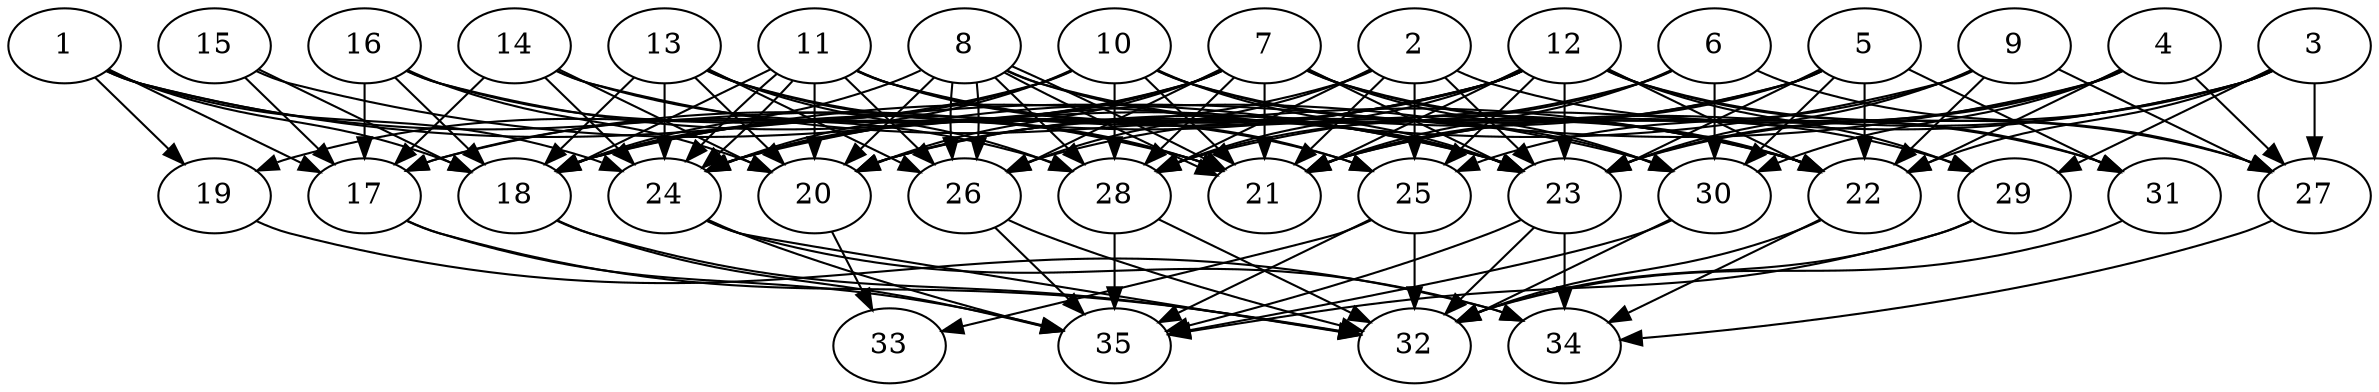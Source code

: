 // DAG automatically generated by daggen at Tue Aug  6 16:28:02 2019
// ./daggen --dot -n 35 --ccr 0.5 --fat 0.7 --regular 0.5 --density 0.8 --mindata 5242880 --maxdata 52428800 
digraph G {
  1 [size="12994560", alpha="0.09", expect_size="6497280"] 
  1 -> 17 [size ="6497280"]
  1 -> 18 [size ="6497280"]
  1 -> 19 [size ="6497280"]
  1 -> 21 [size ="6497280"]
  1 -> 23 [size ="6497280"]
  1 -> 24 [size ="6497280"]
  2 [size="95258624", alpha="0.07", expect_size="47629312"] 
  2 -> 21 [size ="47629312"]
  2 -> 23 [size ="47629312"]
  2 -> 24 [size ="47629312"]
  2 -> 25 [size ="47629312"]
  2 -> 26 [size ="47629312"]
  2 -> 28 [size ="47629312"]
  2 -> 31 [size ="47629312"]
  3 [size="91987968", alpha="0.17", expect_size="45993984"] 
  3 -> 21 [size ="45993984"]
  3 -> 22 [size ="45993984"]
  3 -> 23 [size ="45993984"]
  3 -> 27 [size ="45993984"]
  3 -> 28 [size ="45993984"]
  3 -> 29 [size ="45993984"]
  4 [size="41197568", alpha="0.06", expect_size="20598784"] 
  4 -> 21 [size ="20598784"]
  4 -> 22 [size ="20598784"]
  4 -> 23 [size ="20598784"]
  4 -> 24 [size ="20598784"]
  4 -> 27 [size ="20598784"]
  4 -> 30 [size ="20598784"]
  5 [size="21256192", alpha="0.17", expect_size="10628096"] 
  5 -> 20 [size ="10628096"]
  5 -> 21 [size ="10628096"]
  5 -> 22 [size ="10628096"]
  5 -> 23 [size ="10628096"]
  5 -> 26 [size ="10628096"]
  5 -> 30 [size ="10628096"]
  5 -> 31 [size ="10628096"]
  6 [size="29194240", alpha="0.04", expect_size="14597120"] 
  6 -> 20 [size ="14597120"]
  6 -> 21 [size ="14597120"]
  6 -> 27 [size ="14597120"]
  6 -> 28 [size ="14597120"]
  6 -> 30 [size ="14597120"]
  7 [size="89982976", alpha="0.18", expect_size="44991488"] 
  7 -> 17 [size ="44991488"]
  7 -> 18 [size ="44991488"]
  7 -> 20 [size ="44991488"]
  7 -> 21 [size ="44991488"]
  7 -> 22 [size ="44991488"]
  7 -> 23 [size ="44991488"]
  7 -> 24 [size ="44991488"]
  7 -> 26 [size ="44991488"]
  7 -> 28 [size ="44991488"]
  7 -> 29 [size ="44991488"]
  7 -> 30 [size ="44991488"]
  8 [size="40474624", alpha="0.07", expect_size="20237312"] 
  8 -> 18 [size ="20237312"]
  8 -> 20 [size ="20237312"]
  8 -> 21 [size ="20237312"]
  8 -> 21 [size ="20237312"]
  8 -> 22 [size ="20237312"]
  8 -> 23 [size ="20237312"]
  8 -> 26 [size ="20237312"]
  8 -> 26 [size ="20237312"]
  8 -> 28 [size ="20237312"]
  9 [size="24602624", alpha="0.09", expect_size="12301312"] 
  9 -> 18 [size ="12301312"]
  9 -> 22 [size ="12301312"]
  9 -> 23 [size ="12301312"]
  9 -> 25 [size ="12301312"]
  9 -> 27 [size ="12301312"]
  10 [size="51226624", alpha="0.05", expect_size="25613312"] 
  10 -> 18 [size ="25613312"]
  10 -> 19 [size ="25613312"]
  10 -> 21 [size ="25613312"]
  10 -> 22 [size ="25613312"]
  10 -> 23 [size ="25613312"]
  10 -> 24 [size ="25613312"]
  10 -> 28 [size ="25613312"]
  10 -> 30 [size ="25613312"]
  11 [size="41584640", alpha="0.12", expect_size="20792320"] 
  11 -> 18 [size ="20792320"]
  11 -> 20 [size ="20792320"]
  11 -> 22 [size ="20792320"]
  11 -> 23 [size ="20792320"]
  11 -> 24 [size ="20792320"]
  11 -> 24 [size ="20792320"]
  11 -> 25 [size ="20792320"]
  11 -> 26 [size ="20792320"]
  12 [size="84221952", alpha="0.04", expect_size="42110976"] 
  12 -> 17 [size ="42110976"]
  12 -> 18 [size ="42110976"]
  12 -> 20 [size ="42110976"]
  12 -> 21 [size ="42110976"]
  12 -> 22 [size ="42110976"]
  12 -> 23 [size ="42110976"]
  12 -> 24 [size ="42110976"]
  12 -> 25 [size ="42110976"]
  12 -> 27 [size ="42110976"]
  12 -> 28 [size ="42110976"]
  12 -> 29 [size ="42110976"]
  12 -> 31 [size ="42110976"]
  13 [size="23015424", alpha="0.06", expect_size="11507712"] 
  13 -> 18 [size ="11507712"]
  13 -> 20 [size ="11507712"]
  13 -> 21 [size ="11507712"]
  13 -> 24 [size ="11507712"]
  13 -> 25 [size ="11507712"]
  13 -> 26 [size ="11507712"]
  13 -> 28 [size ="11507712"]
  14 [size="101224448", alpha="0.11", expect_size="50612224"] 
  14 -> 17 [size ="50612224"]
  14 -> 20 [size ="50612224"]
  14 -> 21 [size ="50612224"]
  14 -> 22 [size ="50612224"]
  14 -> 24 [size ="50612224"]
  15 [size="37318656", alpha="0.06", expect_size="18659328"] 
  15 -> 17 [size ="18659328"]
  15 -> 18 [size ="18659328"]
  15 -> 30 [size ="18659328"]
  16 [size="21598208", alpha="0.08", expect_size="10799104"] 
  16 -> 17 [size ="10799104"]
  16 -> 18 [size ="10799104"]
  16 -> 20 [size ="10799104"]
  16 -> 23 [size ="10799104"]
  16 -> 28 [size ="10799104"]
  17 [size="41250816", alpha="0.20", expect_size="20625408"] 
  17 -> 32 [size ="20625408"]
  17 -> 35 [size ="20625408"]
  18 [size="33869824", alpha="0.15", expect_size="16934912"] 
  18 -> 32 [size ="16934912"]
  18 -> 35 [size ="16934912"]
  19 [size="67092480", alpha="0.02", expect_size="33546240"] 
  19 -> 34 [size ="33546240"]
  20 [size="17049600", alpha="0.07", expect_size="8524800"] 
  20 -> 33 [size ="8524800"]
  21 [size="41302016", alpha="0.13", expect_size="20651008"] 
  22 [size="97058816", alpha="0.16", expect_size="48529408"] 
  22 -> 32 [size ="48529408"]
  22 -> 34 [size ="48529408"]
  23 [size="23787520", alpha="0.17", expect_size="11893760"] 
  23 -> 32 [size ="11893760"]
  23 -> 34 [size ="11893760"]
  23 -> 35 [size ="11893760"]
  24 [size="52961280", alpha="0.04", expect_size="26480640"] 
  24 -> 32 [size ="26480640"]
  24 -> 34 [size ="26480640"]
  24 -> 35 [size ="26480640"]
  25 [size="11376640", alpha="0.13", expect_size="5688320"] 
  25 -> 32 [size ="5688320"]
  25 -> 33 [size ="5688320"]
  25 -> 35 [size ="5688320"]
  26 [size="39655424", alpha="0.07", expect_size="19827712"] 
  26 -> 32 [size ="19827712"]
  26 -> 35 [size ="19827712"]
  27 [size="77617152", alpha="0.17", expect_size="38808576"] 
  27 -> 34 [size ="38808576"]
  28 [size="76806144", alpha="0.14", expect_size="38403072"] 
  28 -> 32 [size ="38403072"]
  28 -> 35 [size ="38403072"]
  29 [size="54663168", alpha="0.13", expect_size="27331584"] 
  29 -> 32 [size ="27331584"]
  29 -> 35 [size ="27331584"]
  30 [size="65232896", alpha="0.02", expect_size="32616448"] 
  30 -> 32 [size ="32616448"]
  30 -> 35 [size ="32616448"]
  31 [size="99008512", alpha="0.17", expect_size="49504256"] 
  31 -> 32 [size ="49504256"]
  32 [size="64126976", alpha="0.07", expect_size="32063488"] 
  33 [size="45365248", alpha="0.00", expect_size="22682624"] 
  34 [size="29851648", alpha="0.13", expect_size="14925824"] 
  35 [size="48300032", alpha="0.11", expect_size="24150016"] 
}
